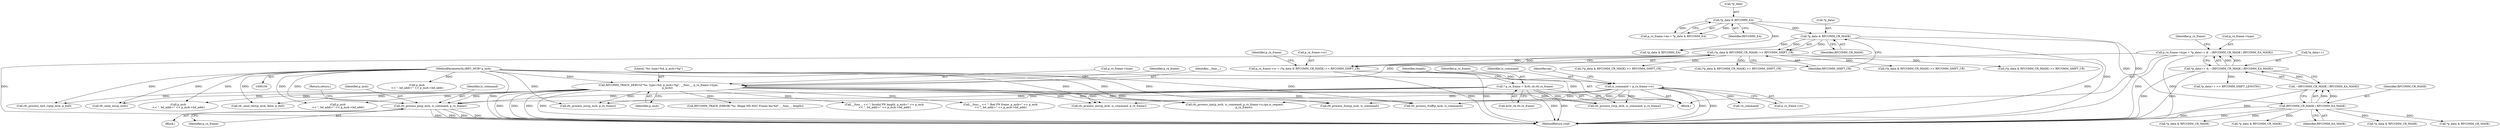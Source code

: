 digraph "0_Android_92a7bf8c44a236607c146240f3c0adc1ae01fedf@pointer" {
"1000469" [label="(Call,rfc_process_pn(p_mcb, is_command, p_rx_frame))"];
"1000285" [label="(Call,RFCOMM_TRACE_DEBUG(\"%s: type=%d, p_mcb=%p\", __func__, p_rx_frame->type,\n                     p_mcb))"];
"1000168" [label="(Call,p_rx_frame->type = *p_data++ & ~(RFCOMM_CR_MASK | RFCOMM_EA_MASK))"];
"1000172" [label="(Call,*p_data++ & ~(RFCOMM_CR_MASK | RFCOMM_EA_MASK))"];
"1000176" [label="(Call,~(RFCOMM_CR_MASK | RFCOMM_EA_MASK))"];
"1000177" [label="(Call,RFCOMM_CR_MASK | RFCOMM_EA_MASK)"];
"1000163" [label="(Call,*p_data & RFCOMM_CR_MASK)"];
"1000154" [label="(Call,*p_data & RFCOMM_EA)"];
"1000101" [label="(MethodParameterIn,tRFC_MCB* p_mcb)"];
"1000215" [label="(Call,is_command = p_rx_frame->cr)"];
"1000158" [label="(Call,p_rx_frame->cr = (*p_data & RFCOMM_CR_MASK) >> RFCOMM_SHIFT_CR)"];
"1000162" [label="(Call,(*p_data & RFCOMM_CR_MASK) >> RFCOMM_SHIFT_CR)"];
"1000117" [label="(Call,* p_rx_frame = &rfc_cb.rfc.rx_frame)"];
"1000526" [label="(Call,rfc_process_fcon(p_mcb, is_command))"];
"1000127" [label="(Identifier,length)"];
"1000469" [label="(Call,rfc_process_pn(p_mcb, is_command, p_rx_frame))"];
"1000173" [label="(Call,*p_data++)"];
"1000179" [label="(Identifier,RFCOMM_EA_MASK)"];
"1000670" [label="(Call,rfc_process_msc(p_mcb, is_command, p_rx_frame))"];
"1000159" [label="(Call,p_rx_frame->cr)"];
"1000215" [label="(Call,is_command = p_rx_frame->cr)"];
"1000294" [label="(Identifier,p_rx_frame)"];
"1000470" [label="(Identifier,p_mcb)"];
"1000538" [label="(Call,rfc_process_fcoff(p_mcb, is_command))"];
"1000163" [label="(Call,*p_data & RFCOMM_CR_MASK)"];
"1000571" [label="(Call,*p_data & RFCOMM_CR_MASK)"];
"1000221" [label="(Identifier,ea)"];
"1000168" [label="(Call,p_rx_frame->type = *p_data++ & ~(RFCOMM_CR_MASK | RFCOMM_EA_MASK))"];
"1000170" [label="(Identifier,p_rx_frame)"];
"1000177" [label="(Call,RFCOMM_CR_MASK | RFCOMM_EA_MASK)"];
"1000158" [label="(Call,p_rx_frame->cr = (*p_data & RFCOMM_CR_MASK) >> RFCOMM_SHIFT_CR)"];
"1001013" [label="(Call,rfc_send_nsc(p_mcb))"];
"1000748" [label="(Call,*p_data & RFCOMM_CR_MASK)"];
"1000222" [label="(Call,*p_data & RFCOMM_EA)"];
"1000296" [label="(Block,)"];
"1000928" [label="(Call,rfc_process_rpn(p_mcb, is_command, p_rx_frame->u.rpn.is_request,\n                      p_rx_frame))"];
"1000310" [label="(Call,p_mcb\n << \", bd_addr=\" << p_mcb->bd_addr)"];
"1000157" [label="(Identifier,RFCOMM_EA)"];
"1000118" [label="(Identifier,p_rx_frame)"];
"1000216" [label="(Identifier,is_command)"];
"1000154" [label="(Call,*p_data & RFCOMM_EA)"];
"1000471" [label="(Identifier,is_command)"];
"1000162" [label="(Call,(*p_data & RFCOMM_CR_MASK) >> RFCOMM_SHIFT_CR)"];
"1000275" [label="(Call,p_mcb\n << \", bd_addr=\" << p_mcb->bd_addr)"];
"1000509" [label="(Call,rfc_send_test(p_mcb, false, p_buf))"];
"1000217" [label="(Call,p_rx_frame->cr)"];
"1000228" [label="(Call,*p_data++ >> RFCOMM_SHIFT_LENGTH1)"];
"1000704" [label="(Call,(*p_data & RFCOMM_CR_MASK) >> RFCOMM_SHIFT_CR)"];
"1000747" [label="(Call,(*p_data & RFCOMM_CR_MASK) >> RFCOMM_SHIFT_CR)"];
"1000101" [label="(MethodParameterIn,tRFC_MCB* p_mcb)"];
"1000287" [label="(Identifier,__func__)"];
"1000176" [label="(Call,~(RFCOMM_CR_MASK | RFCOMM_EA_MASK))"];
"1000570" [label="(Call,(*p_data & RFCOMM_CR_MASK) >> RFCOMM_SHIFT_CR)"];
"1000150" [label="(Call,p_rx_frame->ea = *p_data & RFCOMM_EA)"];
"1000455" [label="(Call,__func__ << \": Bad PN frame, p_mcb=\" << p_mcb\n << \", bd_addr=\" << p_mcb->bd_addr)"];
"1000681" [label="(Call,!is_command)"];
"1000103" [label="(Block,)"];
"1000725" [label="(Call,rfc_process_nsc(p_mcb, p_rx_frame))"];
"1001015" [label="(MethodReturn,void)"];
"1000286" [label="(Literal,\"%s: type=%d, p_mcb=%p\")"];
"1000954" [label="(Call,(*p_data & RFCOMM_CR_MASK) >> RFCOMM_SHIFT_CR)"];
"1000172" [label="(Call,*p_data++ & ~(RFCOMM_CR_MASK | RFCOMM_EA_MASK))"];
"1000288" [label="(Call,p_rx_frame->type)"];
"1000169" [label="(Call,p_rx_frame->type)"];
"1000705" [label="(Call,*p_data & RFCOMM_CR_MASK)"];
"1000459" [label="(Call,p_mcb\n << \", bd_addr=\" << p_mcb->bd_addr)"];
"1000155" [label="(Call,*p_data)"];
"1000291" [label="(Identifier,p_mcb)"];
"1001004" [label="(Call,rfc_process_rls(p_mcb, is_command, p_rx_frame))"];
"1000955" [label="(Call,*p_data & RFCOMM_CR_MASK)"];
"1000473" [label="(Return,return;)"];
"1000514" [label="(Call,rfc_process_test_rsp(p_mcb, p_buf))"];
"1000552" [label="(Call,RFCOMM_TRACE_ERROR(\"%s: Illegal MX MSC Frame len:%d\", __func__, length))"];
"1000166" [label="(Identifier,RFCOMM_CR_MASK)"];
"1000117" [label="(Call,* p_rx_frame = &rfc_cb.rfc.rx_frame)"];
"1000184" [label="(Identifier,p_rx_frame)"];
"1000164" [label="(Call,*p_data)"];
"1000167" [label="(Identifier,RFCOMM_SHIFT_CR)"];
"1000472" [label="(Identifier,p_rx_frame)"];
"1000285" [label="(Call,RFCOMM_TRACE_DEBUG(\"%s: type=%d, p_mcb=%p\", __func__, p_rx_frame->type,\n                     p_mcb))"];
"1000178" [label="(Identifier,RFCOMM_CR_MASK)"];
"1000306" [label="(Call,__func__ << \": Invalid PN length, p_mcb=\" << p_mcb\n << \", bd_addr=\" << p_mcb->bd_addr)"];
"1000119" [label="(Call,&rfc_cb.rfc.rx_frame)"];
"1000469" -> "1000296"  [label="AST: "];
"1000469" -> "1000472"  [label="CFG: "];
"1000470" -> "1000469"  [label="AST: "];
"1000471" -> "1000469"  [label="AST: "];
"1000472" -> "1000469"  [label="AST: "];
"1000473" -> "1000469"  [label="CFG: "];
"1000469" -> "1001015"  [label="DDG: "];
"1000469" -> "1001015"  [label="DDG: "];
"1000469" -> "1001015"  [label="DDG: "];
"1000469" -> "1001015"  [label="DDG: "];
"1000285" -> "1000469"  [label="DDG: "];
"1000101" -> "1000469"  [label="DDG: "];
"1000215" -> "1000469"  [label="DDG: "];
"1000117" -> "1000469"  [label="DDG: "];
"1000285" -> "1000103"  [label="AST: "];
"1000285" -> "1000291"  [label="CFG: "];
"1000286" -> "1000285"  [label="AST: "];
"1000287" -> "1000285"  [label="AST: "];
"1000288" -> "1000285"  [label="AST: "];
"1000291" -> "1000285"  [label="AST: "];
"1000294" -> "1000285"  [label="CFG: "];
"1000285" -> "1001015"  [label="DDG: "];
"1000285" -> "1001015"  [label="DDG: "];
"1000285" -> "1001015"  [label="DDG: "];
"1000285" -> "1001015"  [label="DDG: "];
"1000168" -> "1000285"  [label="DDG: "];
"1000101" -> "1000285"  [label="DDG: "];
"1000285" -> "1000306"  [label="DDG: "];
"1000285" -> "1000310"  [label="DDG: "];
"1000285" -> "1000455"  [label="DDG: "];
"1000285" -> "1000459"  [label="DDG: "];
"1000285" -> "1000509"  [label="DDG: "];
"1000285" -> "1000514"  [label="DDG: "];
"1000285" -> "1000526"  [label="DDG: "];
"1000285" -> "1000538"  [label="DDG: "];
"1000285" -> "1000552"  [label="DDG: "];
"1000285" -> "1000670"  [label="DDG: "];
"1000285" -> "1000725"  [label="DDG: "];
"1000285" -> "1000928"  [label="DDG: "];
"1000285" -> "1001004"  [label="DDG: "];
"1000285" -> "1001013"  [label="DDG: "];
"1000168" -> "1000103"  [label="AST: "];
"1000168" -> "1000172"  [label="CFG: "];
"1000169" -> "1000168"  [label="AST: "];
"1000172" -> "1000168"  [label="AST: "];
"1000184" -> "1000168"  [label="CFG: "];
"1000168" -> "1001015"  [label="DDG: "];
"1000168" -> "1001015"  [label="DDG: "];
"1000172" -> "1000168"  [label="DDG: "];
"1000172" -> "1000168"  [label="DDG: "];
"1000172" -> "1000176"  [label="CFG: "];
"1000173" -> "1000172"  [label="AST: "];
"1000176" -> "1000172"  [label="AST: "];
"1000172" -> "1001015"  [label="DDG: "];
"1000172" -> "1001015"  [label="DDG: "];
"1000176" -> "1000172"  [label="DDG: "];
"1000172" -> "1000228"  [label="DDG: "];
"1000176" -> "1000177"  [label="CFG: "];
"1000177" -> "1000176"  [label="AST: "];
"1000176" -> "1001015"  [label="DDG: "];
"1000177" -> "1000176"  [label="DDG: "];
"1000177" -> "1000176"  [label="DDG: "];
"1000177" -> "1000179"  [label="CFG: "];
"1000178" -> "1000177"  [label="AST: "];
"1000179" -> "1000177"  [label="AST: "];
"1000177" -> "1001015"  [label="DDG: "];
"1000177" -> "1001015"  [label="DDG: "];
"1000163" -> "1000177"  [label="DDG: "];
"1000177" -> "1000571"  [label="DDG: "];
"1000177" -> "1000705"  [label="DDG: "];
"1000177" -> "1000748"  [label="DDG: "];
"1000177" -> "1000955"  [label="DDG: "];
"1000163" -> "1000162"  [label="AST: "];
"1000163" -> "1000166"  [label="CFG: "];
"1000164" -> "1000163"  [label="AST: "];
"1000166" -> "1000163"  [label="AST: "];
"1000167" -> "1000163"  [label="CFG: "];
"1000163" -> "1001015"  [label="DDG: "];
"1000163" -> "1000162"  [label="DDG: "];
"1000163" -> "1000162"  [label="DDG: "];
"1000154" -> "1000163"  [label="DDG: "];
"1000163" -> "1000222"  [label="DDG: "];
"1000154" -> "1000150"  [label="AST: "];
"1000154" -> "1000157"  [label="CFG: "];
"1000155" -> "1000154"  [label="AST: "];
"1000157" -> "1000154"  [label="AST: "];
"1000150" -> "1000154"  [label="CFG: "];
"1000154" -> "1001015"  [label="DDG: "];
"1000154" -> "1000150"  [label="DDG: "];
"1000154" -> "1000150"  [label="DDG: "];
"1000154" -> "1000222"  [label="DDG: "];
"1000101" -> "1000100"  [label="AST: "];
"1000101" -> "1001015"  [label="DDG: "];
"1000101" -> "1000275"  [label="DDG: "];
"1000101" -> "1000310"  [label="DDG: "];
"1000101" -> "1000459"  [label="DDG: "];
"1000101" -> "1000509"  [label="DDG: "];
"1000101" -> "1000514"  [label="DDG: "];
"1000101" -> "1000526"  [label="DDG: "];
"1000101" -> "1000538"  [label="DDG: "];
"1000101" -> "1000670"  [label="DDG: "];
"1000101" -> "1000725"  [label="DDG: "];
"1000101" -> "1000928"  [label="DDG: "];
"1000101" -> "1001004"  [label="DDG: "];
"1000101" -> "1001013"  [label="DDG: "];
"1000215" -> "1000103"  [label="AST: "];
"1000215" -> "1000217"  [label="CFG: "];
"1000216" -> "1000215"  [label="AST: "];
"1000217" -> "1000215"  [label="AST: "];
"1000221" -> "1000215"  [label="CFG: "];
"1000215" -> "1001015"  [label="DDG: "];
"1000215" -> "1001015"  [label="DDG: "];
"1000158" -> "1000215"  [label="DDG: "];
"1000215" -> "1000526"  [label="DDG: "];
"1000215" -> "1000538"  [label="DDG: "];
"1000215" -> "1000670"  [label="DDG: "];
"1000215" -> "1000681"  [label="DDG: "];
"1000215" -> "1000928"  [label="DDG: "];
"1000215" -> "1001004"  [label="DDG: "];
"1000158" -> "1000103"  [label="AST: "];
"1000158" -> "1000162"  [label="CFG: "];
"1000159" -> "1000158"  [label="AST: "];
"1000162" -> "1000158"  [label="AST: "];
"1000170" -> "1000158"  [label="CFG: "];
"1000158" -> "1001015"  [label="DDG: "];
"1000158" -> "1001015"  [label="DDG: "];
"1000162" -> "1000158"  [label="DDG: "];
"1000162" -> "1000158"  [label="DDG: "];
"1000162" -> "1000167"  [label="CFG: "];
"1000167" -> "1000162"  [label="AST: "];
"1000162" -> "1001015"  [label="DDG: "];
"1000162" -> "1001015"  [label="DDG: "];
"1000162" -> "1000570"  [label="DDG: "];
"1000162" -> "1000704"  [label="DDG: "];
"1000162" -> "1000747"  [label="DDG: "];
"1000162" -> "1000954"  [label="DDG: "];
"1000117" -> "1000103"  [label="AST: "];
"1000117" -> "1000119"  [label="CFG: "];
"1000118" -> "1000117"  [label="AST: "];
"1000119" -> "1000117"  [label="AST: "];
"1000127" -> "1000117"  [label="CFG: "];
"1000117" -> "1001015"  [label="DDG: "];
"1000117" -> "1001015"  [label="DDG: "];
"1000117" -> "1000670"  [label="DDG: "];
"1000117" -> "1000725"  [label="DDG: "];
"1000117" -> "1000928"  [label="DDG: "];
"1000117" -> "1001004"  [label="DDG: "];
}
